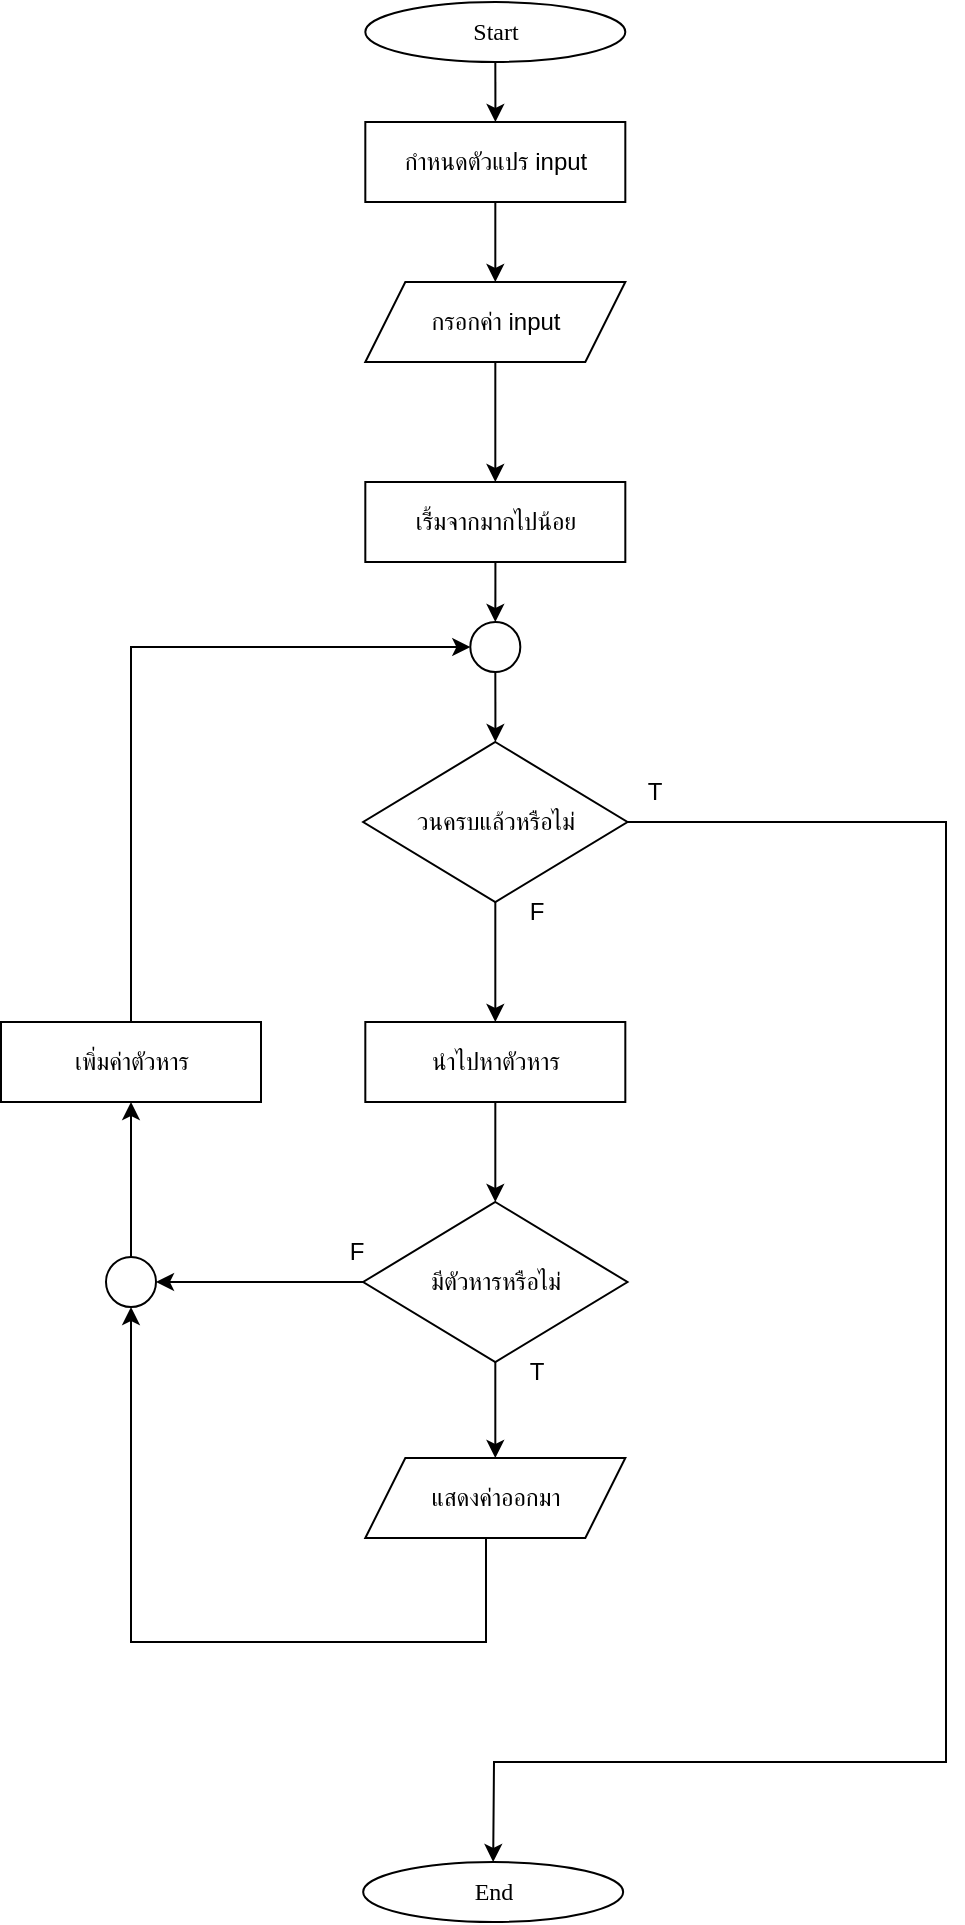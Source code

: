 <mxfile version="24.9.1">
  <diagram name="Page-1" id="fn8STJ4EqOh8ztxTgp-L">
    <mxGraphModel dx="2745" dy="2127" grid="1" gridSize="10" guides="1" tooltips="1" connect="1" arrows="1" fold="1" page="1" pageScale="1" pageWidth="850" pageHeight="1100" math="0" shadow="0">
      <root>
        <mxCell id="0" />
        <mxCell id="1" parent="0" />
        <mxCell id="V_Afgezj-CyfTtyI0-y0-1" value="" style="edgeStyle=orthogonalEdgeStyle;rounded=0;orthogonalLoop=1;jettySize=auto;html=1;" edge="1" parent="1" source="V_Afgezj-CyfTtyI0-y0-2" target="V_Afgezj-CyfTtyI0-y0-4">
          <mxGeometry relative="1" as="geometry" />
        </mxCell>
        <mxCell id="V_Afgezj-CyfTtyI0-y0-2" value="&lt;font data-font-src=&quot;https://fonts.googleapis.com/css?family=Sarabun&quot; face=&quot;Sarabun&quot;&gt;Start&lt;/font&gt;" style="ellipse;whiteSpace=wrap;html=1;" vertex="1" parent="1">
          <mxGeometry x="-560.34" y="-1080" width="130" height="30" as="geometry" />
        </mxCell>
        <mxCell id="V_Afgezj-CyfTtyI0-y0-3" value="" style="edgeStyle=orthogonalEdgeStyle;rounded=0;orthogonalLoop=1;jettySize=auto;html=1;" edge="1" parent="1" source="V_Afgezj-CyfTtyI0-y0-4" target="V_Afgezj-CyfTtyI0-y0-6">
          <mxGeometry relative="1" as="geometry" />
        </mxCell>
        <mxCell id="V_Afgezj-CyfTtyI0-y0-4" value="กำหนดตัวแปร input" style="rounded=0;whiteSpace=wrap;html=1;" vertex="1" parent="1">
          <mxGeometry x="-560.34" y="-1020" width="130" height="40" as="geometry" />
        </mxCell>
        <mxCell id="V_Afgezj-CyfTtyI0-y0-5" value="" style="edgeStyle=orthogonalEdgeStyle;rounded=0;orthogonalLoop=1;jettySize=auto;html=1;" edge="1" parent="1" source="V_Afgezj-CyfTtyI0-y0-6" target="V_Afgezj-CyfTtyI0-y0-11">
          <mxGeometry relative="1" as="geometry" />
        </mxCell>
        <mxCell id="V_Afgezj-CyfTtyI0-y0-6" value="กรอกค่า&amp;nbsp;input" style="rounded=0;whiteSpace=wrap;html=1;shape=parallelogram;perimeter=parallelogramPerimeter;fixedSize=1;" vertex="1" parent="1">
          <mxGeometry x="-560.34" y="-940" width="130" height="40" as="geometry" />
        </mxCell>
        <mxCell id="V_Afgezj-CyfTtyI0-y0-7" value="" style="edgeStyle=orthogonalEdgeStyle;rounded=0;orthogonalLoop=1;jettySize=auto;html=1;" edge="1" parent="1" source="V_Afgezj-CyfTtyI0-y0-9" target="V_Afgezj-CyfTtyI0-y0-16">
          <mxGeometry relative="1" as="geometry" />
        </mxCell>
        <mxCell id="V_Afgezj-CyfTtyI0-y0-8" value="" style="edgeStyle=orthogonalEdgeStyle;rounded=0;orthogonalLoop=1;jettySize=auto;html=1;" edge="1" parent="1" source="V_Afgezj-CyfTtyI0-y0-9" target="V_Afgezj-CyfTtyI0-y0-27">
          <mxGeometry relative="1" as="geometry">
            <Array as="points">
              <mxPoint x="-270" y="-670" />
              <mxPoint x="-270" y="-200" />
              <mxPoint x="-496" y="-200" />
            </Array>
          </mxGeometry>
        </mxCell>
        <mxCell id="V_Afgezj-CyfTtyI0-y0-9" value="วนครบแล้วหรือไม่" style="rhombus;whiteSpace=wrap;html=1;" vertex="1" parent="1">
          <mxGeometry x="-561.42" y="-710" width="132.16" height="80" as="geometry" />
        </mxCell>
        <mxCell id="V_Afgezj-CyfTtyI0-y0-10" value="" style="edgeStyle=orthogonalEdgeStyle;rounded=0;orthogonalLoop=1;jettySize=auto;html=1;" edge="1" parent="1" source="V_Afgezj-CyfTtyI0-y0-11" target="V_Afgezj-CyfTtyI0-y0-20">
          <mxGeometry relative="1" as="geometry" />
        </mxCell>
        <mxCell id="V_Afgezj-CyfTtyI0-y0-11" value="เริ้่มจากมากไปน้อย" style="rounded=0;whiteSpace=wrap;html=1;" vertex="1" parent="1">
          <mxGeometry x="-560.34" y="-840" width="130" height="40" as="geometry" />
        </mxCell>
        <mxCell id="V_Afgezj-CyfTtyI0-y0-12" value="" style="edgeStyle=orthogonalEdgeStyle;rounded=0;orthogonalLoop=1;jettySize=auto;html=1;" edge="1" parent="1" source="V_Afgezj-CyfTtyI0-y0-14" target="V_Afgezj-CyfTtyI0-y0-18">
          <mxGeometry relative="1" as="geometry" />
        </mxCell>
        <mxCell id="V_Afgezj-CyfTtyI0-y0-13" value="" style="edgeStyle=orthogonalEdgeStyle;rounded=0;orthogonalLoop=1;jettySize=auto;html=1;exitX=0;exitY=0.5;exitDx=0;exitDy=0;" edge="1" parent="1" source="V_Afgezj-CyfTtyI0-y0-14" target="V_Afgezj-CyfTtyI0-y0-22">
          <mxGeometry relative="1" as="geometry">
            <mxPoint x="-611.42" y="-440" as="sourcePoint" />
          </mxGeometry>
        </mxCell>
        <mxCell id="V_Afgezj-CyfTtyI0-y0-14" value="มีตัวหารหรือไม่" style="rhombus;whiteSpace=wrap;html=1;" vertex="1" parent="1">
          <mxGeometry x="-561.42" y="-480" width="132.16" height="80" as="geometry" />
        </mxCell>
        <mxCell id="V_Afgezj-CyfTtyI0-y0-15" value="" style="edgeStyle=orthogonalEdgeStyle;rounded=0;orthogonalLoop=1;jettySize=auto;html=1;" edge="1" parent="1" source="V_Afgezj-CyfTtyI0-y0-16" target="V_Afgezj-CyfTtyI0-y0-14">
          <mxGeometry relative="1" as="geometry" />
        </mxCell>
        <mxCell id="V_Afgezj-CyfTtyI0-y0-16" value="นำไปหาตัวหาร" style="rounded=0;whiteSpace=wrap;html=1;" vertex="1" parent="1">
          <mxGeometry x="-560.34" y="-570" width="130" height="40" as="geometry" />
        </mxCell>
        <mxCell id="V_Afgezj-CyfTtyI0-y0-17" style="edgeStyle=orthogonalEdgeStyle;rounded=0;orthogonalLoop=1;jettySize=auto;html=1;entryX=0.5;entryY=1;entryDx=0;entryDy=0;" edge="1" parent="1" target="V_Afgezj-CyfTtyI0-y0-22">
          <mxGeometry relative="1" as="geometry">
            <mxPoint x="-545.333" y="-312" as="sourcePoint" />
            <Array as="points">
              <mxPoint x="-500" y="-312" />
              <mxPoint x="-500" y="-260" />
              <mxPoint x="-677" y="-260" />
            </Array>
          </mxGeometry>
        </mxCell>
        <mxCell id="V_Afgezj-CyfTtyI0-y0-18" value="แสดงค่าออกมา" style="rounded=0;whiteSpace=wrap;html=1;shape=parallelogram;perimeter=parallelogramPerimeter;fixedSize=1;" vertex="1" parent="1">
          <mxGeometry x="-560.34" y="-352" width="130" height="40" as="geometry" />
        </mxCell>
        <mxCell id="V_Afgezj-CyfTtyI0-y0-19" value="" style="edgeStyle=orthogonalEdgeStyle;rounded=0;orthogonalLoop=1;jettySize=auto;html=1;" edge="1" parent="1" source="V_Afgezj-CyfTtyI0-y0-20" target="V_Afgezj-CyfTtyI0-y0-9">
          <mxGeometry relative="1" as="geometry" />
        </mxCell>
        <mxCell id="V_Afgezj-CyfTtyI0-y0-20" value="" style="ellipse;whiteSpace=wrap;html=1;aspect=fixed;" vertex="1" parent="1">
          <mxGeometry x="-507.84" y="-770" width="25" height="25" as="geometry" />
        </mxCell>
        <mxCell id="V_Afgezj-CyfTtyI0-y0-21" value="" style="edgeStyle=orthogonalEdgeStyle;rounded=0;orthogonalLoop=1;jettySize=auto;html=1;" edge="1" parent="1" source="V_Afgezj-CyfTtyI0-y0-22" target="V_Afgezj-CyfTtyI0-y0-26">
          <mxGeometry relative="1" as="geometry" />
        </mxCell>
        <mxCell id="V_Afgezj-CyfTtyI0-y0-22" value="" style="ellipse;whiteSpace=wrap;html=1;aspect=fixed;" vertex="1" parent="1">
          <mxGeometry x="-690" y="-452.5" width="25" height="25" as="geometry" />
        </mxCell>
        <mxCell id="V_Afgezj-CyfTtyI0-y0-23" value="F" style="text;html=1;align=center;verticalAlign=middle;resizable=0;points=[];autosize=1;strokeColor=none;fillColor=none;" vertex="1" parent="1">
          <mxGeometry x="-580" y="-470" width="30" height="30" as="geometry" />
        </mxCell>
        <mxCell id="V_Afgezj-CyfTtyI0-y0-24" value="T" style="text;html=1;align=center;verticalAlign=middle;resizable=0;points=[];autosize=1;strokeColor=none;fillColor=none;" vertex="1" parent="1">
          <mxGeometry x="-490" y="-410" width="30" height="30" as="geometry" />
        </mxCell>
        <mxCell id="V_Afgezj-CyfTtyI0-y0-25" style="edgeStyle=orthogonalEdgeStyle;rounded=0;orthogonalLoop=1;jettySize=auto;html=1;entryX=0;entryY=0.5;entryDx=0;entryDy=0;" edge="1" parent="1" source="V_Afgezj-CyfTtyI0-y0-26" target="V_Afgezj-CyfTtyI0-y0-20">
          <mxGeometry relative="1" as="geometry">
            <Array as="points">
              <mxPoint x="-677" y="-758" />
            </Array>
          </mxGeometry>
        </mxCell>
        <mxCell id="V_Afgezj-CyfTtyI0-y0-26" value="เพิ่มค่าตัวหาร" style="rounded=0;whiteSpace=wrap;html=1;" vertex="1" parent="1">
          <mxGeometry x="-742.5" y="-570" width="130" height="40" as="geometry" />
        </mxCell>
        <mxCell id="V_Afgezj-CyfTtyI0-y0-27" value="&lt;font face=&quot;Sarabun&quot;&gt;End&lt;/font&gt;" style="ellipse;whiteSpace=wrap;html=1;" vertex="1" parent="1">
          <mxGeometry x="-561.42" y="-150" width="130" height="30" as="geometry" />
        </mxCell>
        <mxCell id="V_Afgezj-CyfTtyI0-y0-28" value="F" style="text;html=1;align=center;verticalAlign=middle;resizable=0;points=[];autosize=1;strokeColor=none;fillColor=none;" vertex="1" parent="1">
          <mxGeometry x="-490" y="-640" width="30" height="30" as="geometry" />
        </mxCell>
        <mxCell id="V_Afgezj-CyfTtyI0-y0-29" value="T" style="text;html=1;align=center;verticalAlign=middle;resizable=0;points=[];autosize=1;strokeColor=none;fillColor=none;" vertex="1" parent="1">
          <mxGeometry x="-431.42" y="-700" width="30" height="30" as="geometry" />
        </mxCell>
      </root>
    </mxGraphModel>
  </diagram>
</mxfile>
